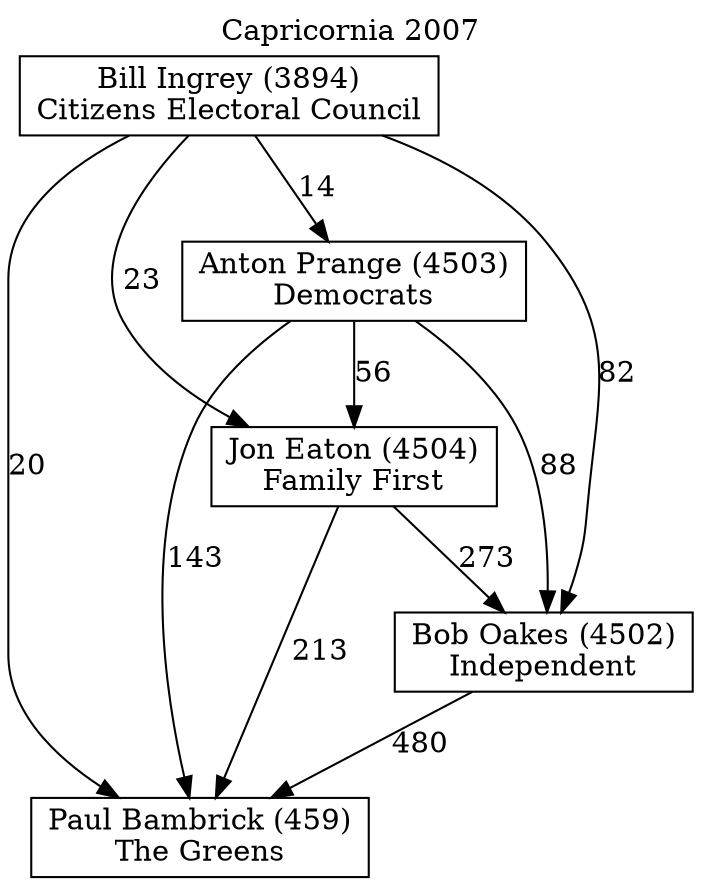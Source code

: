 // House preference flow
digraph "Paul Bambrick (459)_Capricornia_2007" {
	graph [label="Capricornia 2007" labelloc=t mclimit=10]
	node [shape=box]
	"Anton Prange (4503)" [label="Anton Prange (4503)
Democrats"]
	"Bill Ingrey (3894)" [label="Bill Ingrey (3894)
Citizens Electoral Council"]
	"Bob Oakes (4502)" [label="Bob Oakes (4502)
Independent"]
	"Jon Eaton (4504)" [label="Jon Eaton (4504)
Family First"]
	"Paul Bambrick (459)" [label="Paul Bambrick (459)
The Greens"]
	"Anton Prange (4503)" -> "Bob Oakes (4502)" [label=88]
	"Anton Prange (4503)" -> "Jon Eaton (4504)" [label=56]
	"Anton Prange (4503)" -> "Paul Bambrick (459)" [label=143]
	"Bill Ingrey (3894)" -> "Anton Prange (4503)" [label=14]
	"Bill Ingrey (3894)" -> "Bob Oakes (4502)" [label=82]
	"Bill Ingrey (3894)" -> "Jon Eaton (4504)" [label=23]
	"Bill Ingrey (3894)" -> "Paul Bambrick (459)" [label=20]
	"Bob Oakes (4502)" -> "Paul Bambrick (459)" [label=480]
	"Jon Eaton (4504)" -> "Bob Oakes (4502)" [label=273]
	"Jon Eaton (4504)" -> "Paul Bambrick (459)" [label=213]
}
